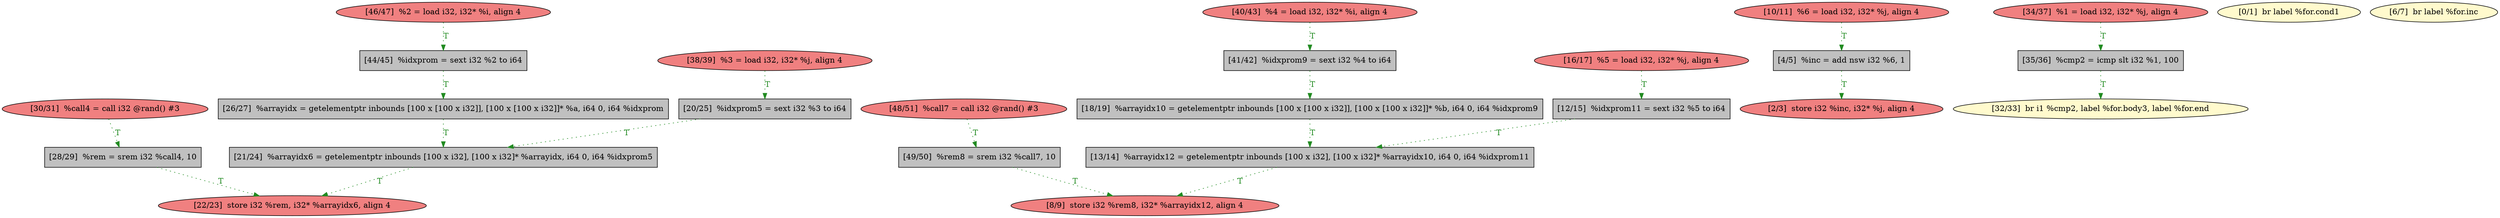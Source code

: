 
digraph G {


node557 [fillcolor=grey,label="[20/25]  %idxprom5 = sext i32 %3 to i64",shape=rectangle,style=filled ]
node556 [fillcolor=lightcoral,label="[46/47]  %2 = load i32, i32* %i, align 4",shape=ellipse,style=filled ]
node554 [fillcolor=grey,label="[13/14]  %arrayidx12 = getelementptr inbounds [100 x i32], [100 x i32]* %arrayidx10, i64 0, i64 %idxprom11",shape=rectangle,style=filled ]
node553 [fillcolor=grey,label="[41/42]  %idxprom9 = sext i32 %4 to i64",shape=rectangle,style=filled ]
node552 [fillcolor=grey,label="[18/19]  %arrayidx10 = getelementptr inbounds [100 x [100 x i32]], [100 x [100 x i32]]* %b, i64 0, i64 %idxprom9",shape=rectangle,style=filled ]
node555 [fillcolor=lightcoral,label="[48/51]  %call7 = call i32 @rand() #3",shape=ellipse,style=filled ]
node551 [fillcolor=lightcoral,label="[16/17]  %5 = load i32, i32* %j, align 4",shape=ellipse,style=filled ]
node550 [fillcolor=grey,label="[12/15]  %idxprom11 = sext i32 %5 to i64",shape=rectangle,style=filled ]
node549 [fillcolor=lightcoral,label="[10/11]  %6 = load i32, i32* %j, align 4",shape=ellipse,style=filled ]
node536 [fillcolor=grey,label="[28/29]  %rem = srem i32 %call4, 10",shape=rectangle,style=filled ]
node547 [fillcolor=grey,label="[4/5]  %inc = add nsw i32 %6, 1",shape=rectangle,style=filled ]
node548 [fillcolor=lightcoral,label="[2/3]  store i32 %inc, i32* %j, align 4",shape=ellipse,style=filled ]
node537 [fillcolor=lightcoral,label="[30/31]  %call4 = call i32 @rand() #3",shape=ellipse,style=filled ]
node534 [fillcolor=grey,label="[44/45]  %idxprom = sext i32 %2 to i64",shape=rectangle,style=filled ]
node532 [fillcolor=grey,label="[21/24]  %arrayidx6 = getelementptr inbounds [100 x i32], [100 x i32]* %arrayidx, i64 0, i64 %idxprom5",shape=rectangle,style=filled ]
node533 [fillcolor=grey,label="[35/36]  %cmp2 = icmp slt i32 %1, 100",shape=rectangle,style=filled ]
node540 [fillcolor=lightcoral,label="[38/39]  %3 = load i32, i32* %j, align 4",shape=ellipse,style=filled ]
node538 [fillcolor=lemonchiffon,label="[32/33]  br i1 %cmp2, label %for.body3, label %for.end",shape=ellipse,style=filled ]
node539 [fillcolor=lightcoral,label="[34/37]  %1 = load i32, i32* %j, align 4",shape=ellipse,style=filled ]
node541 [fillcolor=grey,label="[49/50]  %rem8 = srem i32 %call7, 10",shape=rectangle,style=filled ]
node535 [fillcolor=grey,label="[26/27]  %arrayidx = getelementptr inbounds [100 x [100 x i32]], [100 x [100 x i32]]* %a, i64 0, i64 %idxprom",shape=rectangle,style=filled ]
node542 [fillcolor=lightcoral,label="[8/9]  store i32 %rem8, i32* %arrayidx12, align 4",shape=ellipse,style=filled ]
node546 [fillcolor=lightcoral,label="[22/23]  store i32 %rem, i32* %arrayidx6, align 4",shape=ellipse,style=filled ]
node543 [fillcolor=lemonchiffon,label="[0/1]  br label %for.cond1",shape=ellipse,style=filled ]
node544 [fillcolor=lightcoral,label="[40/43]  %4 = load i32, i32* %i, align 4",shape=ellipse,style=filled ]
node545 [fillcolor=lemonchiffon,label="[6/7]  br label %for.inc",shape=ellipse,style=filled ]

node539->node533 [style=dotted,color=forestgreen,label="T",fontcolor=forestgreen ]
node540->node557 [style=dotted,color=forestgreen,label="T",fontcolor=forestgreen ]
node547->node548 [style=dotted,color=forestgreen,label="T",fontcolor=forestgreen ]
node554->node542 [style=dotted,color=forestgreen,label="T",fontcolor=forestgreen ]
node535->node532 [style=dotted,color=forestgreen,label="T",fontcolor=forestgreen ]
node555->node541 [style=dotted,color=forestgreen,label="T",fontcolor=forestgreen ]
node552->node554 [style=dotted,color=forestgreen,label="T",fontcolor=forestgreen ]
node537->node536 [style=dotted,color=forestgreen,label="T",fontcolor=forestgreen ]
node557->node532 [style=dotted,color=forestgreen,label="T",fontcolor=forestgreen ]
node553->node552 [style=dotted,color=forestgreen,label="T",fontcolor=forestgreen ]
node551->node550 [style=dotted,color=forestgreen,label="T",fontcolor=forestgreen ]
node536->node546 [style=dotted,color=forestgreen,label="T",fontcolor=forestgreen ]
node550->node554 [style=dotted,color=forestgreen,label="T",fontcolor=forestgreen ]
node549->node547 [style=dotted,color=forestgreen,label="T",fontcolor=forestgreen ]
node534->node535 [style=dotted,color=forestgreen,label="T",fontcolor=forestgreen ]
node556->node534 [style=dotted,color=forestgreen,label="T",fontcolor=forestgreen ]
node544->node553 [style=dotted,color=forestgreen,label="T",fontcolor=forestgreen ]
node532->node546 [style=dotted,color=forestgreen,label="T",fontcolor=forestgreen ]
node533->node538 [style=dotted,color=forestgreen,label="T",fontcolor=forestgreen ]
node541->node542 [style=dotted,color=forestgreen,label="T",fontcolor=forestgreen ]


}

